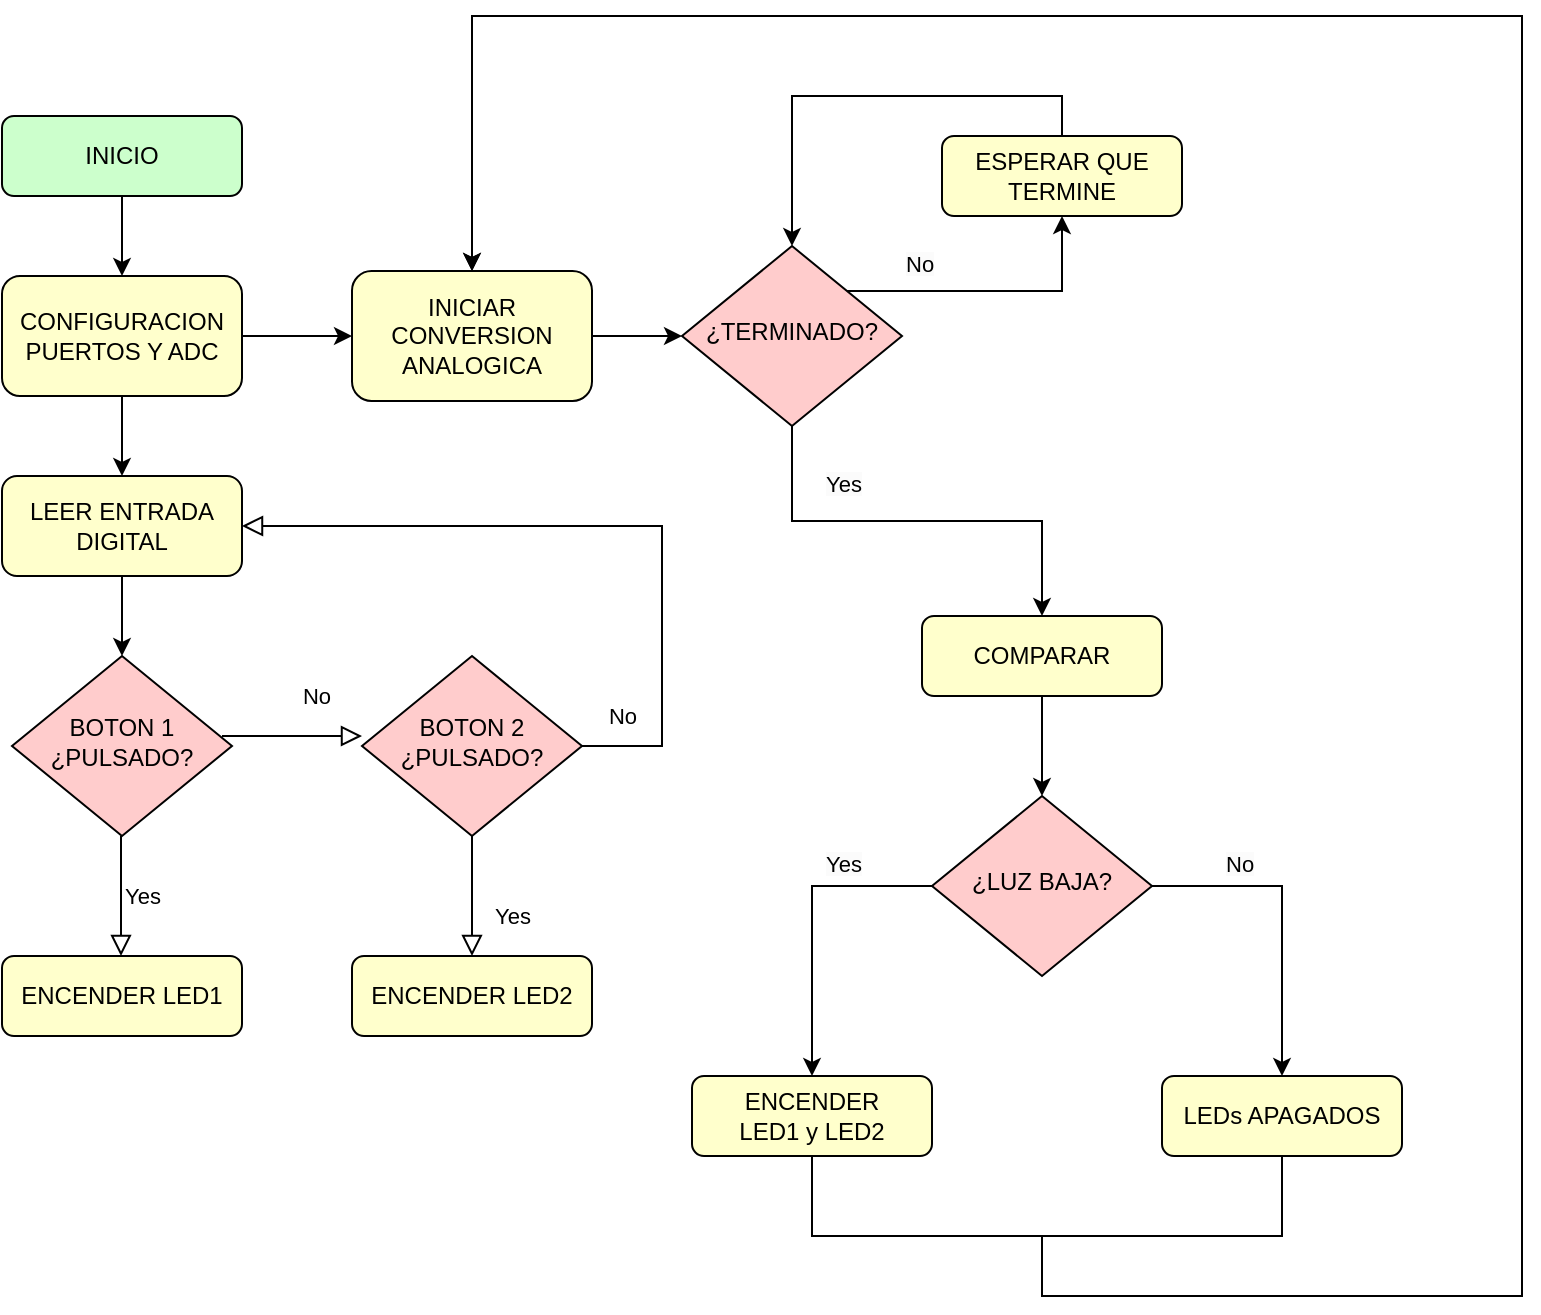 <mxfile version="23.0.2" type="device">
  <diagram id="C5RBs43oDa-KdzZeNtuy" name="Page-1">
    <mxGraphModel dx="1658" dy="868" grid="0" gridSize="10" guides="1" tooltips="1" connect="1" arrows="1" fold="1" page="1" pageScale="1" pageWidth="827" pageHeight="1169" math="0" shadow="0">
      <root>
        <mxCell id="WIyWlLk6GJQsqaUBKTNV-0" />
        <mxCell id="WIyWlLk6GJQsqaUBKTNV-1" parent="WIyWlLk6GJQsqaUBKTNV-0" />
        <mxCell id="TW_aJG5ZMSPKFCEFSIef-5" value="No" style="rounded=0;html=1;jettySize=auto;orthogonalLoop=1;fontSize=11;endArrow=block;endFill=0;endSize=8;strokeWidth=1;shadow=0;labelBackgroundColor=none;edgeStyle=orthogonalEdgeStyle;" edge="1" parent="WIyWlLk6GJQsqaUBKTNV-1">
          <mxGeometry x="0.333" y="20" relative="1" as="geometry">
            <mxPoint as="offset" />
            <mxPoint x="144" y="397" as="sourcePoint" />
            <mxPoint x="214" y="397" as="targetPoint" />
          </mxGeometry>
        </mxCell>
        <mxCell id="TW_aJG5ZMSPKFCEFSIef-3" style="edgeStyle=orthogonalEdgeStyle;rounded=0;orthogonalLoop=1;jettySize=auto;html=1;exitX=0.5;exitY=1;exitDx=0;exitDy=0;entryX=0.5;entryY=0;entryDx=0;entryDy=0;" edge="1" parent="WIyWlLk6GJQsqaUBKTNV-1" source="WIyWlLk6GJQsqaUBKTNV-3" target="TW_aJG5ZMSPKFCEFSIef-0">
          <mxGeometry relative="1" as="geometry" />
        </mxCell>
        <mxCell id="WIyWlLk6GJQsqaUBKTNV-3" value="INICIO" style="rounded=1;whiteSpace=wrap;html=1;fontSize=12;glass=0;strokeWidth=1;shadow=0;fillColor=#CCFFCC;" parent="WIyWlLk6GJQsqaUBKTNV-1" vertex="1">
          <mxGeometry x="34" y="87" width="120" height="40" as="geometry" />
        </mxCell>
        <mxCell id="WIyWlLk6GJQsqaUBKTNV-6" value="BOTON 1&lt;br&gt;¿PULSADO?" style="rhombus;whiteSpace=wrap;html=1;shadow=0;fontFamily=Helvetica;fontSize=12;align=center;strokeWidth=1;spacing=6;spacingTop=-4;fillColor=#FFCCCC;" parent="WIyWlLk6GJQsqaUBKTNV-1" vertex="1">
          <mxGeometry x="39" y="357" width="110" height="90" as="geometry" />
        </mxCell>
        <mxCell id="WIyWlLk6GJQsqaUBKTNV-8" value="Yes" style="rounded=0;html=1;jettySize=auto;orthogonalLoop=1;fontSize=11;endArrow=block;endFill=0;endSize=8;strokeWidth=1;shadow=0;labelBackgroundColor=none;edgeStyle=orthogonalEdgeStyle;exitX=0.5;exitY=1;exitDx=0;exitDy=0;" parent="WIyWlLk6GJQsqaUBKTNV-1" source="WIyWlLk6GJQsqaUBKTNV-10" target="WIyWlLk6GJQsqaUBKTNV-11" edge="1">
          <mxGeometry x="0.333" y="20" relative="1" as="geometry">
            <mxPoint as="offset" />
            <mxPoint x="279" y="447" as="sourcePoint" />
          </mxGeometry>
        </mxCell>
        <mxCell id="WIyWlLk6GJQsqaUBKTNV-9" value="No" style="edgeStyle=orthogonalEdgeStyle;rounded=0;html=1;jettySize=auto;orthogonalLoop=1;fontSize=11;endArrow=block;endFill=0;endSize=8;strokeWidth=1;shadow=0;labelBackgroundColor=none;entryX=1;entryY=0.5;entryDx=0;entryDy=0;" parent="WIyWlLk6GJQsqaUBKTNV-1" source="WIyWlLk6GJQsqaUBKTNV-10" target="TW_aJG5ZMSPKFCEFSIef-1" edge="1">
          <mxGeometry x="-0.889" y="15" relative="1" as="geometry">
            <mxPoint as="offset" />
            <mxPoint x="374" y="267" as="targetPoint" />
            <Array as="points">
              <mxPoint x="364" y="402" />
              <mxPoint x="364" y="292" />
            </Array>
          </mxGeometry>
        </mxCell>
        <mxCell id="WIyWlLk6GJQsqaUBKTNV-10" value="BOTON 2&lt;br&gt;¿PULSADO?" style="rhombus;whiteSpace=wrap;html=1;shadow=0;fontFamily=Helvetica;fontSize=12;align=center;strokeWidth=1;spacing=6;spacingTop=-4;fillColor=#FFCCCC;" parent="WIyWlLk6GJQsqaUBKTNV-1" vertex="1">
          <mxGeometry x="214" y="357" width="110" height="90" as="geometry" />
        </mxCell>
        <mxCell id="WIyWlLk6GJQsqaUBKTNV-11" value="ENCENDER LED2" style="rounded=1;whiteSpace=wrap;html=1;fontSize=12;glass=0;strokeWidth=1;shadow=0;fillColor=#FFFFCC;" parent="WIyWlLk6GJQsqaUBKTNV-1" vertex="1">
          <mxGeometry x="209" y="507" width="120" height="40" as="geometry" />
        </mxCell>
        <mxCell id="TW_aJG5ZMSPKFCEFSIef-4" style="edgeStyle=orthogonalEdgeStyle;rounded=0;orthogonalLoop=1;jettySize=auto;html=1;exitX=0.5;exitY=1;exitDx=0;exitDy=0;entryX=0.5;entryY=0;entryDx=0;entryDy=0;" edge="1" parent="WIyWlLk6GJQsqaUBKTNV-1" source="TW_aJG5ZMSPKFCEFSIef-0" target="TW_aJG5ZMSPKFCEFSIef-1">
          <mxGeometry relative="1" as="geometry" />
        </mxCell>
        <mxCell id="TW_aJG5ZMSPKFCEFSIef-10" style="edgeStyle=orthogonalEdgeStyle;rounded=0;orthogonalLoop=1;jettySize=auto;html=1;exitX=1;exitY=0.5;exitDx=0;exitDy=0;entryX=0;entryY=0.5;entryDx=0;entryDy=0;" edge="1" parent="WIyWlLk6GJQsqaUBKTNV-1" source="TW_aJG5ZMSPKFCEFSIef-0" target="TW_aJG5ZMSPKFCEFSIef-11">
          <mxGeometry relative="1" as="geometry">
            <mxPoint x="164" y="197" as="targetPoint" />
          </mxGeometry>
        </mxCell>
        <mxCell id="TW_aJG5ZMSPKFCEFSIef-0" value="CONFIGURACION PUERTOS Y ADC" style="rounded=1;whiteSpace=wrap;html=1;fontSize=12;glass=0;strokeWidth=1;shadow=0;fillColor=#FFFFCC;" vertex="1" parent="WIyWlLk6GJQsqaUBKTNV-1">
          <mxGeometry x="34" y="167" width="120" height="60" as="geometry" />
        </mxCell>
        <mxCell id="TW_aJG5ZMSPKFCEFSIef-9" style="edgeStyle=orthogonalEdgeStyle;rounded=0;orthogonalLoop=1;jettySize=auto;html=1;exitX=0.5;exitY=1;exitDx=0;exitDy=0;entryX=0.5;entryY=0;entryDx=0;entryDy=0;" edge="1" parent="WIyWlLk6GJQsqaUBKTNV-1" source="TW_aJG5ZMSPKFCEFSIef-1" target="WIyWlLk6GJQsqaUBKTNV-6">
          <mxGeometry relative="1" as="geometry" />
        </mxCell>
        <mxCell id="TW_aJG5ZMSPKFCEFSIef-1" value="LEER ENTRADA DIGITAL" style="rounded=1;whiteSpace=wrap;html=1;fontSize=12;glass=0;strokeWidth=1;shadow=0;fillColor=#FFFFCC;" vertex="1" parent="WIyWlLk6GJQsqaUBKTNV-1">
          <mxGeometry x="34" y="267" width="120" height="50" as="geometry" />
        </mxCell>
        <mxCell id="TW_aJG5ZMSPKFCEFSIef-6" value="Yes" style="edgeStyle=orthogonalEdgeStyle;rounded=0;html=1;jettySize=auto;orthogonalLoop=1;fontSize=11;endArrow=block;endFill=0;endSize=8;strokeWidth=1;shadow=0;labelBackgroundColor=none;" edge="1" parent="WIyWlLk6GJQsqaUBKTNV-1">
          <mxGeometry y="10" relative="1" as="geometry">
            <mxPoint as="offset" />
            <mxPoint x="93.5" y="447" as="sourcePoint" />
            <mxPoint x="93.5" y="507" as="targetPoint" />
          </mxGeometry>
        </mxCell>
        <mxCell id="TW_aJG5ZMSPKFCEFSIef-8" value="ENCENDER LED1" style="rounded=1;whiteSpace=wrap;html=1;fontSize=12;glass=0;strokeWidth=1;shadow=0;fillColor=#FFFFCC;" vertex="1" parent="WIyWlLk6GJQsqaUBKTNV-1">
          <mxGeometry x="34" y="507" width="120" height="40" as="geometry" />
        </mxCell>
        <mxCell id="TW_aJG5ZMSPKFCEFSIef-14" style="edgeStyle=orthogonalEdgeStyle;rounded=0;orthogonalLoop=1;jettySize=auto;html=1;exitX=1;exitY=0.5;exitDx=0;exitDy=0;entryX=0;entryY=0.5;entryDx=0;entryDy=0;" edge="1" parent="WIyWlLk6GJQsqaUBKTNV-1" source="TW_aJG5ZMSPKFCEFSIef-11" target="TW_aJG5ZMSPKFCEFSIef-12">
          <mxGeometry relative="1" as="geometry" />
        </mxCell>
        <mxCell id="TW_aJG5ZMSPKFCEFSIef-11" value="INICIAR CONVERSION ANALOGICA" style="rounded=1;whiteSpace=wrap;html=1;fontSize=12;glass=0;strokeWidth=1;shadow=0;fillColor=#FFFFCC;" vertex="1" parent="WIyWlLk6GJQsqaUBKTNV-1">
          <mxGeometry x="209" y="164.5" width="120" height="65" as="geometry" />
        </mxCell>
        <mxCell id="TW_aJG5ZMSPKFCEFSIef-17" style="edgeStyle=orthogonalEdgeStyle;rounded=0;orthogonalLoop=1;jettySize=auto;html=1;exitX=1;exitY=0;exitDx=0;exitDy=0;entryX=0.5;entryY=1;entryDx=0;entryDy=0;" edge="1" parent="WIyWlLk6GJQsqaUBKTNV-1" source="TW_aJG5ZMSPKFCEFSIef-12" target="TW_aJG5ZMSPKFCEFSIef-16">
          <mxGeometry relative="1" as="geometry" />
        </mxCell>
        <mxCell id="TW_aJG5ZMSPKFCEFSIef-23" style="edgeStyle=orthogonalEdgeStyle;rounded=0;orthogonalLoop=1;jettySize=auto;html=1;exitX=0.5;exitY=1;exitDx=0;exitDy=0;entryX=0.5;entryY=0;entryDx=0;entryDy=0;" edge="1" parent="WIyWlLk6GJQsqaUBKTNV-1" source="TW_aJG5ZMSPKFCEFSIef-12" target="TW_aJG5ZMSPKFCEFSIef-15">
          <mxGeometry relative="1" as="geometry" />
        </mxCell>
        <mxCell id="TW_aJG5ZMSPKFCEFSIef-12" value="¿TERMINADO?" style="rhombus;whiteSpace=wrap;html=1;shadow=0;fontFamily=Helvetica;fontSize=12;align=center;strokeWidth=1;spacing=6;spacingTop=-4;fillColor=#FFCCCC;" vertex="1" parent="WIyWlLk6GJQsqaUBKTNV-1">
          <mxGeometry x="374" y="152" width="110" height="90" as="geometry" />
        </mxCell>
        <mxCell id="TW_aJG5ZMSPKFCEFSIef-26" style="edgeStyle=orthogonalEdgeStyle;rounded=0;orthogonalLoop=1;jettySize=auto;html=1;exitX=0.5;exitY=1;exitDx=0;exitDy=0;entryX=0.5;entryY=0;entryDx=0;entryDy=0;" edge="1" parent="WIyWlLk6GJQsqaUBKTNV-1" source="TW_aJG5ZMSPKFCEFSIef-15" target="TW_aJG5ZMSPKFCEFSIef-25">
          <mxGeometry relative="1" as="geometry" />
        </mxCell>
        <mxCell id="TW_aJG5ZMSPKFCEFSIef-15" value="COMPARAR" style="rounded=1;whiteSpace=wrap;html=1;fontSize=12;glass=0;strokeWidth=1;shadow=0;fillColor=#FFFFCC;" vertex="1" parent="WIyWlLk6GJQsqaUBKTNV-1">
          <mxGeometry x="494" y="337" width="120" height="40" as="geometry" />
        </mxCell>
        <mxCell id="TW_aJG5ZMSPKFCEFSIef-19" style="edgeStyle=orthogonalEdgeStyle;rounded=0;orthogonalLoop=1;jettySize=auto;html=1;exitX=0.5;exitY=0;exitDx=0;exitDy=0;entryX=0.5;entryY=0;entryDx=0;entryDy=0;" edge="1" parent="WIyWlLk6GJQsqaUBKTNV-1" source="TW_aJG5ZMSPKFCEFSIef-16" target="TW_aJG5ZMSPKFCEFSIef-12">
          <mxGeometry relative="1" as="geometry" />
        </mxCell>
        <mxCell id="TW_aJG5ZMSPKFCEFSIef-16" value="ESPERAR QUE TERMINE" style="rounded=1;whiteSpace=wrap;html=1;fontSize=12;glass=0;strokeWidth=1;shadow=0;fillColor=#FFFFCC;" vertex="1" parent="WIyWlLk6GJQsqaUBKTNV-1">
          <mxGeometry x="504" y="97" width="120" height="40" as="geometry" />
        </mxCell>
        <mxCell id="TW_aJG5ZMSPKFCEFSIef-21" value="&lt;span style=&quot;color: rgb(0, 0, 0); font-family: Helvetica; font-size: 11px; font-style: normal; font-variant-ligatures: normal; font-variant-caps: normal; font-weight: 400; letter-spacing: normal; orphans: 2; text-align: center; text-indent: 0px; text-transform: none; widows: 2; word-spacing: 0px; -webkit-text-stroke-width: 0px; background-color: rgb(251, 251, 251); text-decoration-thickness: initial; text-decoration-style: initial; text-decoration-color: initial; float: none; display: inline !important;&quot;&gt;No&lt;/span&gt;" style="text;whiteSpace=wrap;html=1;" vertex="1" parent="WIyWlLk6GJQsqaUBKTNV-1">
          <mxGeometry x="484" y="147" width="20" height="30" as="geometry" />
        </mxCell>
        <mxCell id="TW_aJG5ZMSPKFCEFSIef-24" value="&lt;span style=&quot;color: rgb(0, 0, 0); font-family: Helvetica; font-size: 11px; font-style: normal; font-variant-ligatures: normal; font-variant-caps: normal; font-weight: 400; letter-spacing: normal; orphans: 2; text-align: center; text-indent: 0px; text-transform: none; widows: 2; word-spacing: 0px; -webkit-text-stroke-width: 0px; background-color: rgb(251, 251, 251); text-decoration-thickness: initial; text-decoration-style: initial; text-decoration-color: initial; float: none; display: inline !important;&quot;&gt;Yes&lt;/span&gt;" style="text;whiteSpace=wrap;html=1;" vertex="1" parent="WIyWlLk6GJQsqaUBKTNV-1">
          <mxGeometry x="444" y="257" width="20" height="30" as="geometry" />
        </mxCell>
        <mxCell id="TW_aJG5ZMSPKFCEFSIef-29" style="edgeStyle=orthogonalEdgeStyle;rounded=0;orthogonalLoop=1;jettySize=auto;html=1;exitX=0;exitY=0.5;exitDx=0;exitDy=0;entryX=0.5;entryY=0;entryDx=0;entryDy=0;" edge="1" parent="WIyWlLk6GJQsqaUBKTNV-1" source="TW_aJG5ZMSPKFCEFSIef-25" target="TW_aJG5ZMSPKFCEFSIef-27">
          <mxGeometry relative="1" as="geometry" />
        </mxCell>
        <mxCell id="TW_aJG5ZMSPKFCEFSIef-30" style="edgeStyle=orthogonalEdgeStyle;rounded=0;orthogonalLoop=1;jettySize=auto;html=1;exitX=1;exitY=0.5;exitDx=0;exitDy=0;" edge="1" parent="WIyWlLk6GJQsqaUBKTNV-1" source="TW_aJG5ZMSPKFCEFSIef-25" target="TW_aJG5ZMSPKFCEFSIef-28">
          <mxGeometry relative="1" as="geometry" />
        </mxCell>
        <mxCell id="TW_aJG5ZMSPKFCEFSIef-25" value="¿LUZ BAJA?" style="rhombus;whiteSpace=wrap;html=1;shadow=0;fontFamily=Helvetica;fontSize=12;align=center;strokeWidth=1;spacing=6;spacingTop=-4;fillColor=#FFCCCC;" vertex="1" parent="WIyWlLk6GJQsqaUBKTNV-1">
          <mxGeometry x="499" y="427" width="110" height="90" as="geometry" />
        </mxCell>
        <mxCell id="TW_aJG5ZMSPKFCEFSIef-36" style="edgeStyle=orthogonalEdgeStyle;rounded=0;orthogonalLoop=1;jettySize=auto;html=1;exitX=0.5;exitY=1;exitDx=0;exitDy=0;entryX=0.5;entryY=0;entryDx=0;entryDy=0;" edge="1" parent="WIyWlLk6GJQsqaUBKTNV-1" source="TW_aJG5ZMSPKFCEFSIef-27" target="TW_aJG5ZMSPKFCEFSIef-11">
          <mxGeometry relative="1" as="geometry">
            <Array as="points">
              <mxPoint x="439" y="647" />
              <mxPoint x="554" y="647" />
              <mxPoint x="554" y="677" />
              <mxPoint x="794" y="677" />
              <mxPoint x="794" y="37" />
              <mxPoint x="269" y="37" />
            </Array>
          </mxGeometry>
        </mxCell>
        <mxCell id="TW_aJG5ZMSPKFCEFSIef-27" value="ENCENDER &lt;br&gt;LED1 y LED2" style="rounded=1;whiteSpace=wrap;html=1;fontSize=12;glass=0;strokeWidth=1;shadow=0;fillColor=#FFFFCC;" vertex="1" parent="WIyWlLk6GJQsqaUBKTNV-1">
          <mxGeometry x="379" y="567" width="120" height="40" as="geometry" />
        </mxCell>
        <mxCell id="TW_aJG5ZMSPKFCEFSIef-34" style="edgeStyle=orthogonalEdgeStyle;rounded=0;orthogonalLoop=1;jettySize=auto;html=1;exitX=0.5;exitY=1;exitDx=0;exitDy=0;entryX=0.5;entryY=0;entryDx=0;entryDy=0;" edge="1" parent="WIyWlLk6GJQsqaUBKTNV-1" source="TW_aJG5ZMSPKFCEFSIef-28" target="TW_aJG5ZMSPKFCEFSIef-11">
          <mxGeometry relative="1" as="geometry">
            <mxPoint x="554" y="687" as="targetPoint" />
            <Array as="points">
              <mxPoint x="674" y="647" />
              <mxPoint x="554" y="647" />
              <mxPoint x="554" y="677" />
              <mxPoint x="794" y="677" />
              <mxPoint x="794" y="37" />
              <mxPoint x="269" y="37" />
            </Array>
          </mxGeometry>
        </mxCell>
        <mxCell id="TW_aJG5ZMSPKFCEFSIef-28" value="LEDs APAGADOS" style="rounded=1;whiteSpace=wrap;html=1;fontSize=12;glass=0;strokeWidth=1;shadow=0;fillColor=#FFFFCC;" vertex="1" parent="WIyWlLk6GJQsqaUBKTNV-1">
          <mxGeometry x="614" y="567" width="120" height="40" as="geometry" />
        </mxCell>
        <mxCell id="TW_aJG5ZMSPKFCEFSIef-31" value="&lt;span style=&quot;color: rgb(0, 0, 0); font-family: Helvetica; font-size: 11px; font-style: normal; font-variant-ligatures: normal; font-variant-caps: normal; font-weight: 400; letter-spacing: normal; orphans: 2; text-align: center; text-indent: 0px; text-transform: none; widows: 2; word-spacing: 0px; -webkit-text-stroke-width: 0px; background-color: rgb(251, 251, 251); text-decoration-thickness: initial; text-decoration-style: initial; text-decoration-color: initial; float: none; display: inline !important;&quot;&gt;Yes&lt;/span&gt;" style="text;whiteSpace=wrap;html=1;" vertex="1" parent="WIyWlLk6GJQsqaUBKTNV-1">
          <mxGeometry x="444" y="447" width="20" height="20" as="geometry" />
        </mxCell>
        <mxCell id="TW_aJG5ZMSPKFCEFSIef-32" value="&lt;span style=&quot;color: rgb(0, 0, 0); font-family: Helvetica; font-size: 11px; font-style: normal; font-variant-ligatures: normal; font-variant-caps: normal; font-weight: 400; letter-spacing: normal; orphans: 2; text-align: center; text-indent: 0px; text-transform: none; widows: 2; word-spacing: 0px; -webkit-text-stroke-width: 0px; background-color: rgb(251, 251, 251); text-decoration-thickness: initial; text-decoration-style: initial; text-decoration-color: initial; float: none; display: inline !important;&quot;&gt;No&lt;/span&gt;" style="text;whiteSpace=wrap;html=1;" vertex="1" parent="WIyWlLk6GJQsqaUBKTNV-1">
          <mxGeometry x="644" y="447" width="20" height="20" as="geometry" />
        </mxCell>
      </root>
    </mxGraphModel>
  </diagram>
</mxfile>
